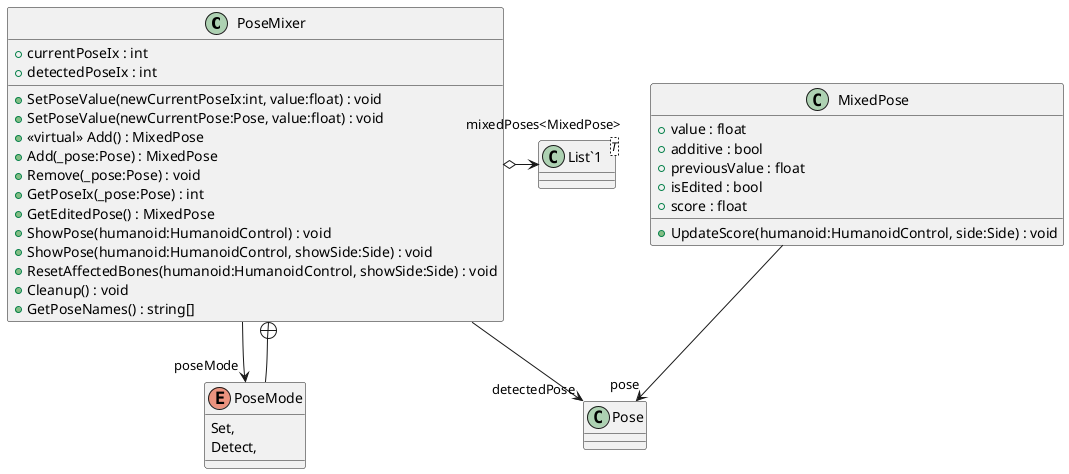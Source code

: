 @startuml
class PoseMixer {
    + currentPoseIx : int
    + detectedPoseIx : int
    + SetPoseValue(newCurrentPoseIx:int, value:float) : void
    + SetPoseValue(newCurrentPose:Pose, value:float) : void
    + <<virtual>> Add() : MixedPose
    + Add(_pose:Pose) : MixedPose
    + Remove(_pose:Pose) : void
    + GetPoseIx(_pose:Pose) : int
    + GetEditedPose() : MixedPose
    + ShowPose(humanoid:HumanoidControl) : void
    + ShowPose(humanoid:HumanoidControl, showSide:Side) : void
    + ResetAffectedBones(humanoid:HumanoidControl, showSide:Side) : void
    + Cleanup() : void
    + GetPoseNames() : string[]
}
class MixedPose {
    + value : float
    + additive : bool
    + previousValue : float
    + isEdited : bool
    + score : float
    + UpdateScore(humanoid:HumanoidControl, side:Side) : void
}
class "List`1"<T> {
}
enum PoseMode {
    Set,
    Detect,
}
PoseMixer o-> "mixedPoses<MixedPose>" "List`1"
PoseMixer --> "poseMode" PoseMode
PoseMixer --> "detectedPose" Pose
MixedPose --> "pose" Pose
PoseMixer +-- PoseMode
@enduml
